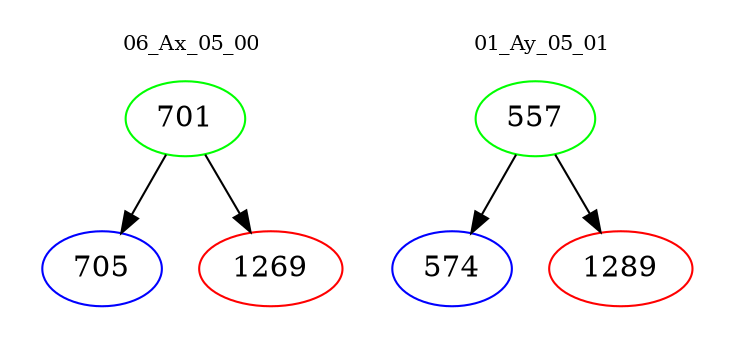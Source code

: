 digraph{
subgraph cluster_0 {
color = white
label = "06_Ax_05_00";
fontsize=10;
T0_701 [label="701", color="green"]
T0_701 -> T0_705 [color="black"]
T0_705 [label="705", color="blue"]
T0_701 -> T0_1269 [color="black"]
T0_1269 [label="1269", color="red"]
}
subgraph cluster_1 {
color = white
label = "01_Ay_05_01";
fontsize=10;
T1_557 [label="557", color="green"]
T1_557 -> T1_574 [color="black"]
T1_574 [label="574", color="blue"]
T1_557 -> T1_1289 [color="black"]
T1_1289 [label="1289", color="red"]
}
}
